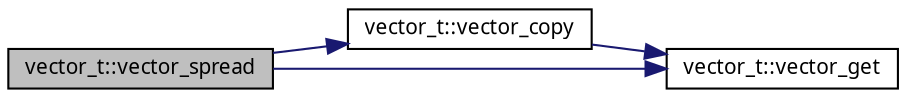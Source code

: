 digraph "vector_t::vector_spread"
{
 // INTERACTIVE_SVG=YES
 // LATEX_PDF_SIZE
  bgcolor="transparent";
  edge [fontname="Mononoki",fontsize="10",labelfontname="Mononoki",labelfontsize="10"];
  node [fontname="Mononoki",fontsize="10",shape=record];
  rankdir="LR";
  Node1 [label="vector_t::vector_spread",height=0.2,width=0.4,color="black", fillcolor="grey75", style="filled", fontcolor="black",tooltip="Duplicates existing element across range."];
  Node1 -> Node2 [color="midnightblue",fontsize="10",style="solid",fontname="Mononoki"];
  Node2 [label="vector_t::vector_copy",height=0.2,width=0.4,color="black",URL="$group__Vector.html#gabf21611afbbdda61da4ffa361fc783dc",tooltip="Copy element range to other location."];
  Node2 -> Node3 [color="midnightblue",fontsize="10",style="solid",fontname="Mononoki"];
  Node3 [label="vector_t::vector_get",height=0.2,width=0.4,color="black",URL="$group__Vector.html#ga9437d9506a3b2799f595c88b82f160b3",tooltip="Returns pointer for the element at index."];
  Node1 -> Node3 [color="midnightblue",fontsize="10",style="solid",fontname="Mononoki"];
}
